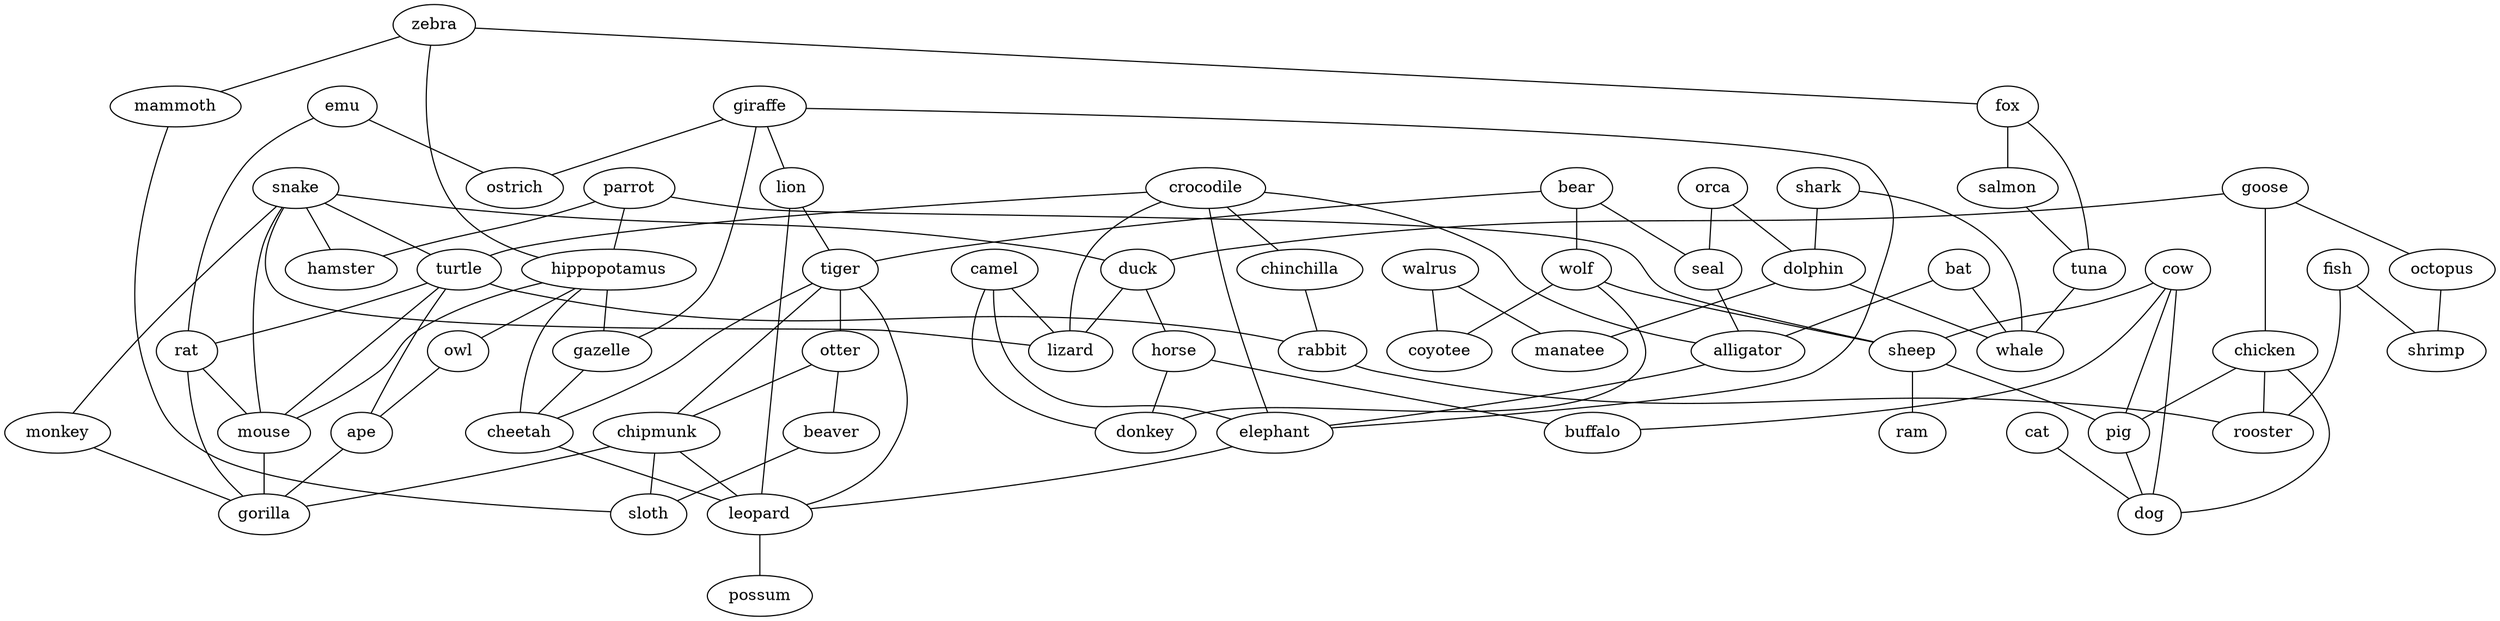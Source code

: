 strict graph G {
camel;
crocodile;
bear;
giraffe;
snake;
bat;
parrot;
emu;
walrus;
orca;
turtle;
fish;
goose;
lion;
zebra;
seal;
chicken;
hippopotamus;
fox;
salmon;
cow;
ostrich;
wolf;
hamster;
octopus;
owl;
gazelle;
shark;
duck;
tuna;
ape;
sheep;
horse;
monkey;
alligator;
chinchilla;
ram;
tiger;
rabbit;
rooster;
otter;
cat;
lizard;
donkey;
chipmunk;
dolphin;
pig;
rat;
beaver;
shrimp;
mouse;
elephant;
cheetah;
coyotee;
leopard;
possum;
manatee;
whale;
buffalo;
dog;
gorilla;
mammoth;
sloth;
camel -- lizard  [weight=1];
camel -- donkey  [weight=1];
camel -- elephant  [weight=1];
crocodile -- turtle  [weight=1];
crocodile -- alligator  [weight=1];
crocodile -- lizard  [weight=1];
crocodile -- chinchilla  [weight=1];
crocodile -- elephant  [weight=1];
bear -- tiger  [weight=1];
bear -- wolf  [weight=1];
bear -- seal  [weight=1];
giraffe -- gazelle  [weight=1];
giraffe -- ostrich  [weight=1];
giraffe -- lion  [weight=1];
giraffe -- elephant  [weight=1];
snake -- turtle  [weight=1];
snake -- monkey  [weight=1];
snake -- lizard  [weight=1];
snake -- hamster  [weight=1];
snake -- duck  [weight=1];
snake -- mouse  [weight=1];
bat -- alligator  [weight=1];
bat -- whale  [weight=1];
parrot -- sheep  [weight=1];
parrot -- hippopotamus  [weight=1];
parrot -- hamster  [weight=1];
emu -- rat  [weight=1];
emu -- ostrich  [weight=1];
walrus -- manatee  [weight=1];
walrus -- coyotee  [weight=1];
orca -- dolphin  [weight=1];
orca -- seal  [weight=1];
turtle -- rat  [weight=1];
turtle -- rabbit  [weight=1];
turtle -- mouse  [weight=1];
turtle -- ape  [weight=1];
fish -- rooster  [weight=1];
fish -- shrimp  [weight=1];
goose -- chicken  [weight=1];
goose -- octopus  [weight=1];
goose -- duck  [weight=1];
lion -- tiger  [weight=1];
lion -- leopard  [weight=1];
zebra -- fox  [weight=1];
zebra -- mammoth  [weight=1];
zebra -- hippopotamus  [weight=1];
seal -- alligator  [weight=1];
chicken -- dog  [weight=1];
chicken -- pig  [weight=1];
chicken -- rooster  [weight=1];
hippopotamus -- owl  [weight=1];
hippopotamus -- gazelle  [weight=1];
hippopotamus -- cheetah  [weight=1];
hippopotamus -- mouse  [weight=1];
fox -- tuna  [weight=1];
fox -- salmon  [weight=1];
salmon -- tuna  [weight=1];
cow -- sheep  [weight=1];
cow -- dog  [weight=1];
cow -- buffalo  [weight=1];
cow -- pig  [weight=1];
wolf -- sheep  [weight=1];
wolf -- donkey  [weight=1];
wolf -- coyotee  [weight=1];
octopus -- shrimp  [weight=1];
owl -- ape  [weight=1];
gazelle -- cheetah  [weight=1];
shark -- whale  [weight=1];
shark -- dolphin  [weight=1];
duck -- horse  [weight=1];
duck -- lizard  [weight=1];
tuna -- whale  [weight=1];
ape -- gorilla  [weight=1];
sheep -- ram  [weight=1];
sheep -- pig  [weight=1];
horse -- donkey  [weight=1];
horse -- buffalo  [weight=1];
monkey -- gorilla  [weight=1];
alligator -- elephant  [weight=1];
chinchilla -- rabbit  [weight=1];
tiger -- chipmunk  [weight=1];
tiger -- leopard  [weight=1];
tiger -- cheetah  [weight=1];
tiger -- otter  [weight=1];
rabbit -- rooster  [weight=1];
otter -- chipmunk  [weight=1];
otter -- beaver  [weight=1];
cat -- dog  [weight=1];
chipmunk -- sloth  [weight=1];
chipmunk -- leopard  [weight=1];
chipmunk -- gorilla  [weight=1];
dolphin -- manatee  [weight=1];
dolphin -- whale  [weight=1];
pig -- dog  [weight=1];
rat -- gorilla  [weight=1];
rat -- mouse  [weight=1];
beaver -- sloth  [weight=1];
mouse -- gorilla  [weight=1];
elephant -- leopard  [weight=1];
cheetah -- leopard  [weight=1];
leopard -- possum  [weight=1];
mammoth -- sloth  [weight=1];
}
